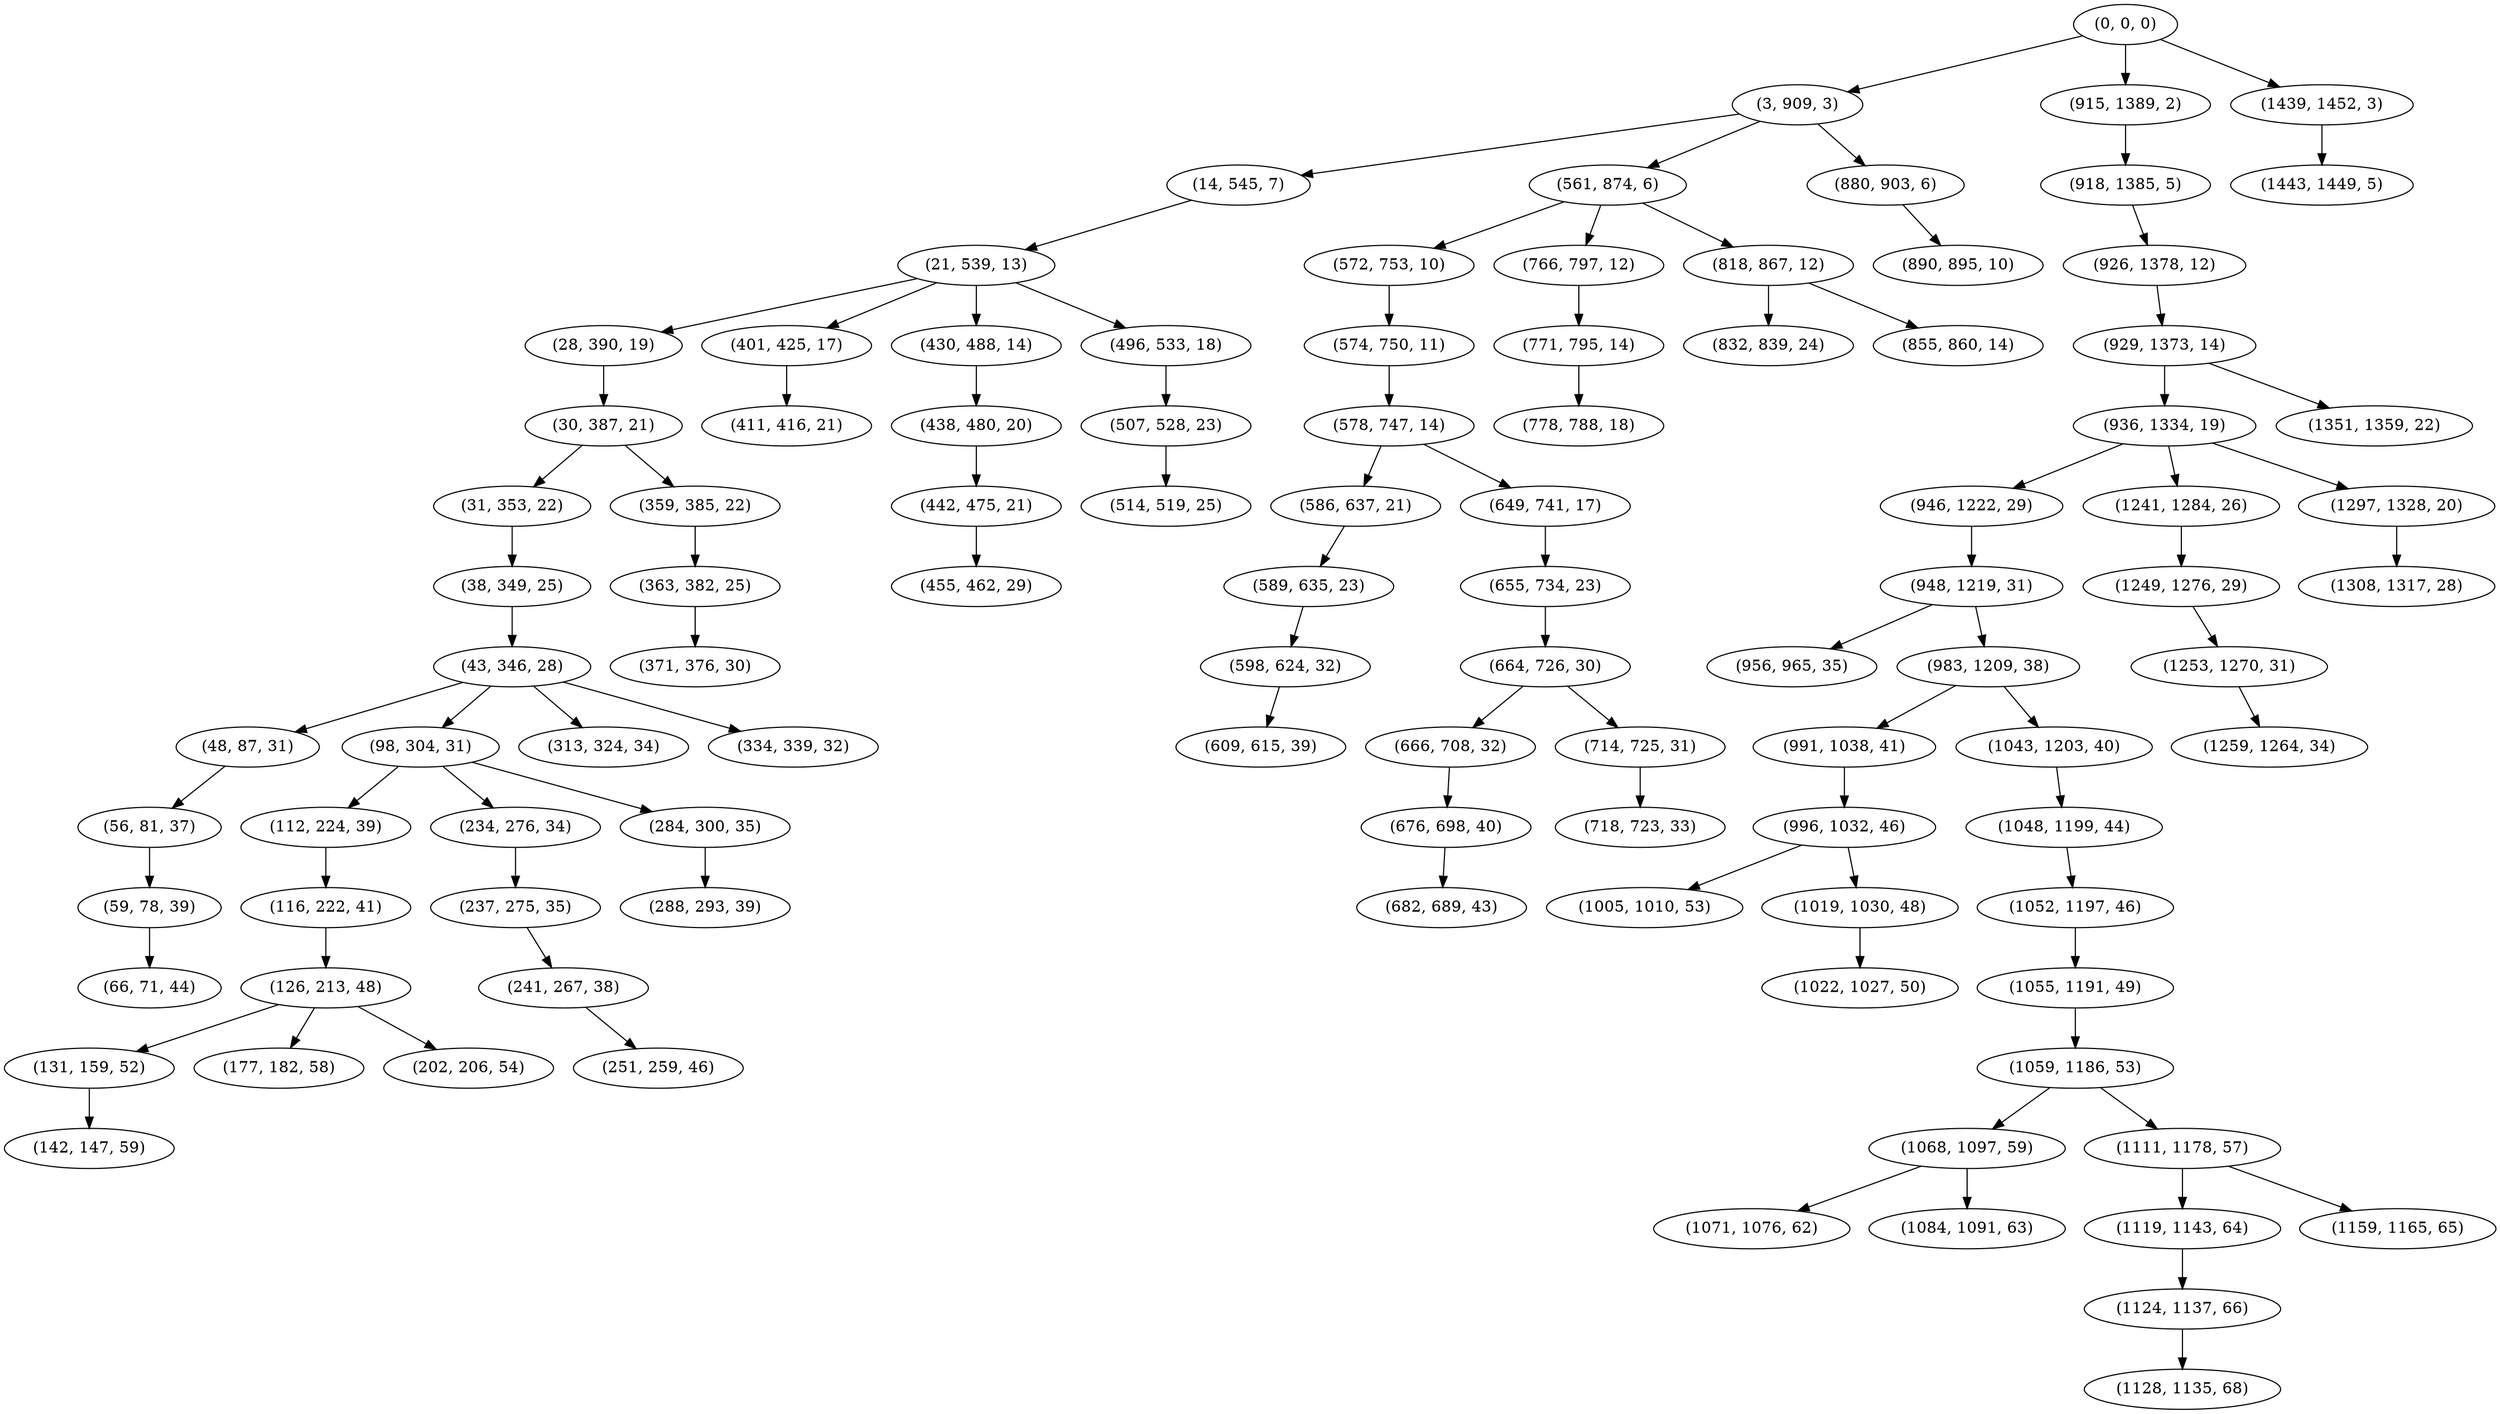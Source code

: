 digraph tree {
    "(0, 0, 0)";
    "(3, 909, 3)";
    "(14, 545, 7)";
    "(21, 539, 13)";
    "(28, 390, 19)";
    "(30, 387, 21)";
    "(31, 353, 22)";
    "(38, 349, 25)";
    "(43, 346, 28)";
    "(48, 87, 31)";
    "(56, 81, 37)";
    "(59, 78, 39)";
    "(66, 71, 44)";
    "(98, 304, 31)";
    "(112, 224, 39)";
    "(116, 222, 41)";
    "(126, 213, 48)";
    "(131, 159, 52)";
    "(142, 147, 59)";
    "(177, 182, 58)";
    "(202, 206, 54)";
    "(234, 276, 34)";
    "(237, 275, 35)";
    "(241, 267, 38)";
    "(251, 259, 46)";
    "(284, 300, 35)";
    "(288, 293, 39)";
    "(313, 324, 34)";
    "(334, 339, 32)";
    "(359, 385, 22)";
    "(363, 382, 25)";
    "(371, 376, 30)";
    "(401, 425, 17)";
    "(411, 416, 21)";
    "(430, 488, 14)";
    "(438, 480, 20)";
    "(442, 475, 21)";
    "(455, 462, 29)";
    "(496, 533, 18)";
    "(507, 528, 23)";
    "(514, 519, 25)";
    "(561, 874, 6)";
    "(572, 753, 10)";
    "(574, 750, 11)";
    "(578, 747, 14)";
    "(586, 637, 21)";
    "(589, 635, 23)";
    "(598, 624, 32)";
    "(609, 615, 39)";
    "(649, 741, 17)";
    "(655, 734, 23)";
    "(664, 726, 30)";
    "(666, 708, 32)";
    "(676, 698, 40)";
    "(682, 689, 43)";
    "(714, 725, 31)";
    "(718, 723, 33)";
    "(766, 797, 12)";
    "(771, 795, 14)";
    "(778, 788, 18)";
    "(818, 867, 12)";
    "(832, 839, 24)";
    "(855, 860, 14)";
    "(880, 903, 6)";
    "(890, 895, 10)";
    "(915, 1389, 2)";
    "(918, 1385, 5)";
    "(926, 1378, 12)";
    "(929, 1373, 14)";
    "(936, 1334, 19)";
    "(946, 1222, 29)";
    "(948, 1219, 31)";
    "(956, 965, 35)";
    "(983, 1209, 38)";
    "(991, 1038, 41)";
    "(996, 1032, 46)";
    "(1005, 1010, 53)";
    "(1019, 1030, 48)";
    "(1022, 1027, 50)";
    "(1043, 1203, 40)";
    "(1048, 1199, 44)";
    "(1052, 1197, 46)";
    "(1055, 1191, 49)";
    "(1059, 1186, 53)";
    "(1068, 1097, 59)";
    "(1071, 1076, 62)";
    "(1084, 1091, 63)";
    "(1111, 1178, 57)";
    "(1119, 1143, 64)";
    "(1124, 1137, 66)";
    "(1128, 1135, 68)";
    "(1159, 1165, 65)";
    "(1241, 1284, 26)";
    "(1249, 1276, 29)";
    "(1253, 1270, 31)";
    "(1259, 1264, 34)";
    "(1297, 1328, 20)";
    "(1308, 1317, 28)";
    "(1351, 1359, 22)";
    "(1439, 1452, 3)";
    "(1443, 1449, 5)";
    "(0, 0, 0)" -> "(3, 909, 3)";
    "(0, 0, 0)" -> "(915, 1389, 2)";
    "(0, 0, 0)" -> "(1439, 1452, 3)";
    "(3, 909, 3)" -> "(14, 545, 7)";
    "(3, 909, 3)" -> "(561, 874, 6)";
    "(3, 909, 3)" -> "(880, 903, 6)";
    "(14, 545, 7)" -> "(21, 539, 13)";
    "(21, 539, 13)" -> "(28, 390, 19)";
    "(21, 539, 13)" -> "(401, 425, 17)";
    "(21, 539, 13)" -> "(430, 488, 14)";
    "(21, 539, 13)" -> "(496, 533, 18)";
    "(28, 390, 19)" -> "(30, 387, 21)";
    "(30, 387, 21)" -> "(31, 353, 22)";
    "(30, 387, 21)" -> "(359, 385, 22)";
    "(31, 353, 22)" -> "(38, 349, 25)";
    "(38, 349, 25)" -> "(43, 346, 28)";
    "(43, 346, 28)" -> "(48, 87, 31)";
    "(43, 346, 28)" -> "(98, 304, 31)";
    "(43, 346, 28)" -> "(313, 324, 34)";
    "(43, 346, 28)" -> "(334, 339, 32)";
    "(48, 87, 31)" -> "(56, 81, 37)";
    "(56, 81, 37)" -> "(59, 78, 39)";
    "(59, 78, 39)" -> "(66, 71, 44)";
    "(98, 304, 31)" -> "(112, 224, 39)";
    "(98, 304, 31)" -> "(234, 276, 34)";
    "(98, 304, 31)" -> "(284, 300, 35)";
    "(112, 224, 39)" -> "(116, 222, 41)";
    "(116, 222, 41)" -> "(126, 213, 48)";
    "(126, 213, 48)" -> "(131, 159, 52)";
    "(126, 213, 48)" -> "(177, 182, 58)";
    "(126, 213, 48)" -> "(202, 206, 54)";
    "(131, 159, 52)" -> "(142, 147, 59)";
    "(234, 276, 34)" -> "(237, 275, 35)";
    "(237, 275, 35)" -> "(241, 267, 38)";
    "(241, 267, 38)" -> "(251, 259, 46)";
    "(284, 300, 35)" -> "(288, 293, 39)";
    "(359, 385, 22)" -> "(363, 382, 25)";
    "(363, 382, 25)" -> "(371, 376, 30)";
    "(401, 425, 17)" -> "(411, 416, 21)";
    "(430, 488, 14)" -> "(438, 480, 20)";
    "(438, 480, 20)" -> "(442, 475, 21)";
    "(442, 475, 21)" -> "(455, 462, 29)";
    "(496, 533, 18)" -> "(507, 528, 23)";
    "(507, 528, 23)" -> "(514, 519, 25)";
    "(561, 874, 6)" -> "(572, 753, 10)";
    "(561, 874, 6)" -> "(766, 797, 12)";
    "(561, 874, 6)" -> "(818, 867, 12)";
    "(572, 753, 10)" -> "(574, 750, 11)";
    "(574, 750, 11)" -> "(578, 747, 14)";
    "(578, 747, 14)" -> "(586, 637, 21)";
    "(578, 747, 14)" -> "(649, 741, 17)";
    "(586, 637, 21)" -> "(589, 635, 23)";
    "(589, 635, 23)" -> "(598, 624, 32)";
    "(598, 624, 32)" -> "(609, 615, 39)";
    "(649, 741, 17)" -> "(655, 734, 23)";
    "(655, 734, 23)" -> "(664, 726, 30)";
    "(664, 726, 30)" -> "(666, 708, 32)";
    "(664, 726, 30)" -> "(714, 725, 31)";
    "(666, 708, 32)" -> "(676, 698, 40)";
    "(676, 698, 40)" -> "(682, 689, 43)";
    "(714, 725, 31)" -> "(718, 723, 33)";
    "(766, 797, 12)" -> "(771, 795, 14)";
    "(771, 795, 14)" -> "(778, 788, 18)";
    "(818, 867, 12)" -> "(832, 839, 24)";
    "(818, 867, 12)" -> "(855, 860, 14)";
    "(880, 903, 6)" -> "(890, 895, 10)";
    "(915, 1389, 2)" -> "(918, 1385, 5)";
    "(918, 1385, 5)" -> "(926, 1378, 12)";
    "(926, 1378, 12)" -> "(929, 1373, 14)";
    "(929, 1373, 14)" -> "(936, 1334, 19)";
    "(929, 1373, 14)" -> "(1351, 1359, 22)";
    "(936, 1334, 19)" -> "(946, 1222, 29)";
    "(936, 1334, 19)" -> "(1241, 1284, 26)";
    "(936, 1334, 19)" -> "(1297, 1328, 20)";
    "(946, 1222, 29)" -> "(948, 1219, 31)";
    "(948, 1219, 31)" -> "(956, 965, 35)";
    "(948, 1219, 31)" -> "(983, 1209, 38)";
    "(983, 1209, 38)" -> "(991, 1038, 41)";
    "(983, 1209, 38)" -> "(1043, 1203, 40)";
    "(991, 1038, 41)" -> "(996, 1032, 46)";
    "(996, 1032, 46)" -> "(1005, 1010, 53)";
    "(996, 1032, 46)" -> "(1019, 1030, 48)";
    "(1019, 1030, 48)" -> "(1022, 1027, 50)";
    "(1043, 1203, 40)" -> "(1048, 1199, 44)";
    "(1048, 1199, 44)" -> "(1052, 1197, 46)";
    "(1052, 1197, 46)" -> "(1055, 1191, 49)";
    "(1055, 1191, 49)" -> "(1059, 1186, 53)";
    "(1059, 1186, 53)" -> "(1068, 1097, 59)";
    "(1059, 1186, 53)" -> "(1111, 1178, 57)";
    "(1068, 1097, 59)" -> "(1071, 1076, 62)";
    "(1068, 1097, 59)" -> "(1084, 1091, 63)";
    "(1111, 1178, 57)" -> "(1119, 1143, 64)";
    "(1111, 1178, 57)" -> "(1159, 1165, 65)";
    "(1119, 1143, 64)" -> "(1124, 1137, 66)";
    "(1124, 1137, 66)" -> "(1128, 1135, 68)";
    "(1241, 1284, 26)" -> "(1249, 1276, 29)";
    "(1249, 1276, 29)" -> "(1253, 1270, 31)";
    "(1253, 1270, 31)" -> "(1259, 1264, 34)";
    "(1297, 1328, 20)" -> "(1308, 1317, 28)";
    "(1439, 1452, 3)" -> "(1443, 1449, 5)";
}
